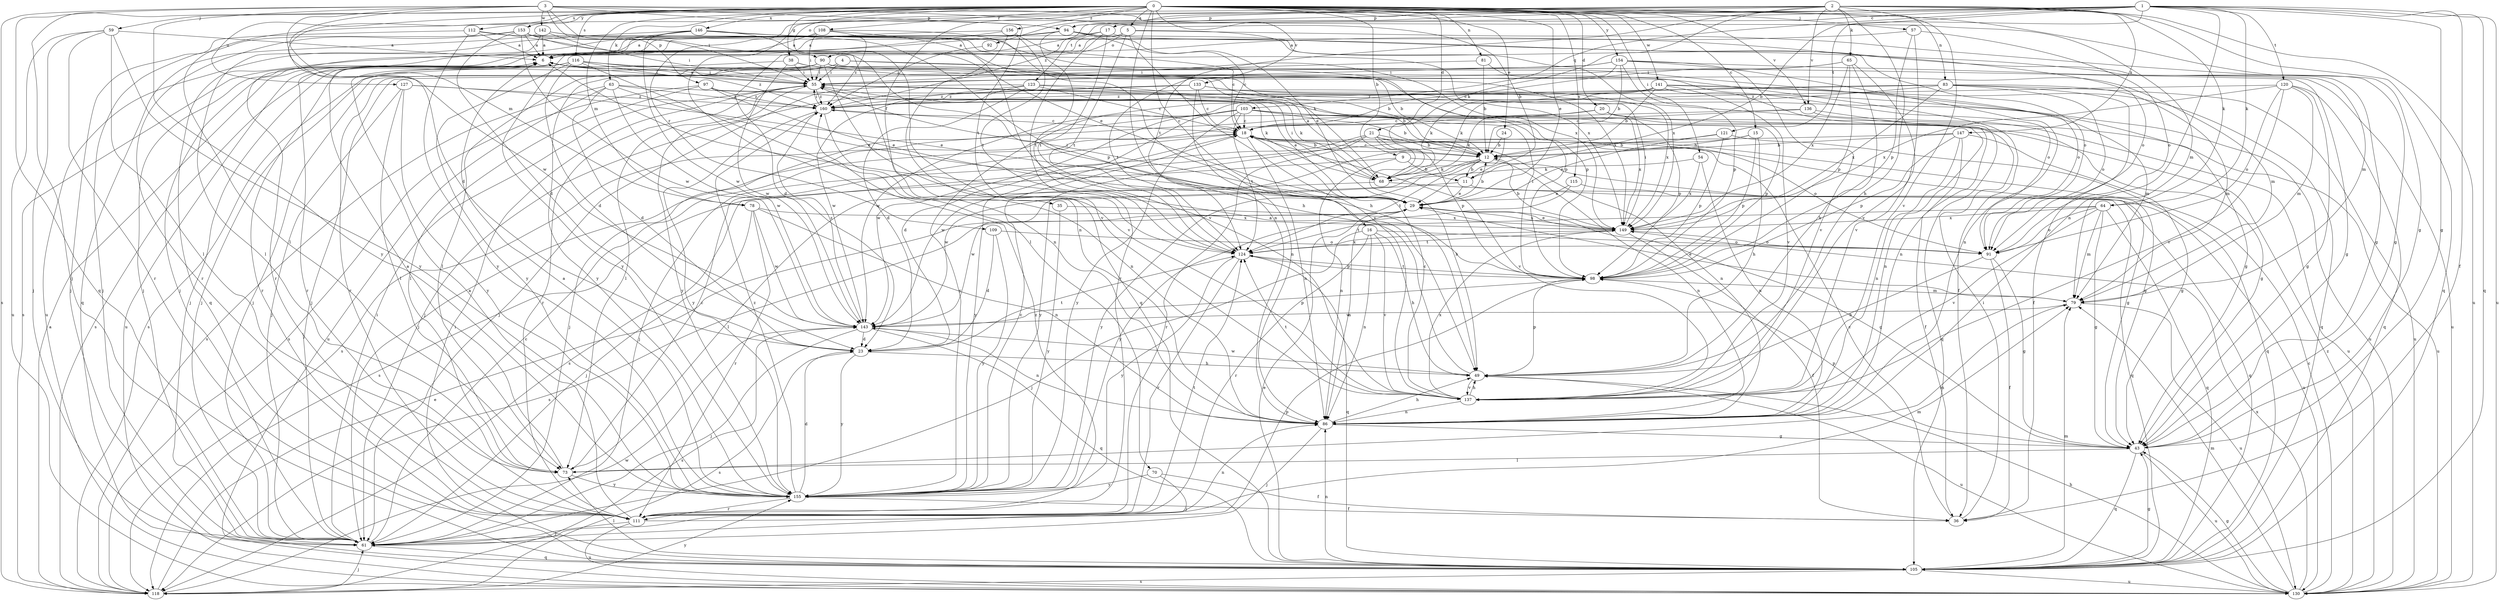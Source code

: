 strict digraph  {
0;
1;
2;
3;
4;
5;
6;
9;
11;
12;
15;
16;
17;
18;
20;
21;
23;
24;
29;
35;
36;
38;
43;
49;
54;
55;
57;
59;
61;
63;
64;
65;
68;
70;
73;
78;
79;
81;
83;
86;
90;
91;
92;
94;
97;
98;
103;
105;
108;
109;
111;
112;
115;
116;
118;
120;
121;
123;
124;
127;
130;
133;
136;
137;
141;
142;
143;
146;
147;
149;
153;
154;
155;
156;
160;
0 -> 5  [label=a];
0 -> 9  [label=b];
0 -> 15  [label=c];
0 -> 16  [label=c];
0 -> 20  [label=d];
0 -> 21  [label=d];
0 -> 23  [label=d];
0 -> 24  [label=e];
0 -> 29  [label=e];
0 -> 35  [label=f];
0 -> 38  [label=g];
0 -> 43  [label=g];
0 -> 54  [label=i];
0 -> 57  [label=j];
0 -> 59  [label=j];
0 -> 63  [label=k];
0 -> 78  [label=m];
0 -> 81  [label=n];
0 -> 83  [label=n];
0 -> 86  [label=n];
0 -> 90  [label=o];
0 -> 108  [label=r];
0 -> 112  [label=s];
0 -> 115  [label=s];
0 -> 116  [label=s];
0 -> 127  [label=u];
0 -> 133  [label=v];
0 -> 136  [label=v];
0 -> 141  [label=w];
0 -> 146  [label=x];
0 -> 153  [label=y];
0 -> 154  [label=y];
0 -> 156  [label=z];
1 -> 11  [label=b];
1 -> 17  [label=c];
1 -> 36  [label=f];
1 -> 43  [label=g];
1 -> 64  [label=k];
1 -> 70  [label=l];
1 -> 73  [label=l];
1 -> 86  [label=n];
1 -> 103  [label=q];
1 -> 105  [label=q];
1 -> 120  [label=t];
1 -> 121  [label=t];
1 -> 123  [label=t];
1 -> 130  [label=u];
1 -> 160  [label=z];
2 -> 49  [label=h];
2 -> 61  [label=j];
2 -> 64  [label=k];
2 -> 65  [label=k];
2 -> 68  [label=k];
2 -> 92  [label=p];
2 -> 94  [label=p];
2 -> 105  [label=q];
2 -> 109  [label=r];
2 -> 124  [label=t];
2 -> 130  [label=u];
2 -> 136  [label=v];
2 -> 137  [label=v];
2 -> 147  [label=x];
3 -> 11  [label=b];
3 -> 55  [label=i];
3 -> 78  [label=m];
3 -> 79  [label=m];
3 -> 94  [label=p];
3 -> 97  [label=p];
3 -> 105  [label=q];
3 -> 118  [label=s];
3 -> 124  [label=t];
3 -> 142  [label=w];
3 -> 143  [label=w];
3 -> 155  [label=y];
4 -> 43  [label=g];
4 -> 55  [label=i];
4 -> 98  [label=p];
4 -> 111  [label=r];
4 -> 155  [label=y];
5 -> 6  [label=a];
5 -> 23  [label=d];
5 -> 43  [label=g];
5 -> 90  [label=o];
5 -> 124  [label=t];
5 -> 137  [label=v];
5 -> 149  [label=x];
6 -> 55  [label=i];
6 -> 98  [label=p];
6 -> 111  [label=r];
6 -> 130  [label=u];
9 -> 11  [label=b];
9 -> 43  [label=g];
9 -> 86  [label=n];
9 -> 118  [label=s];
11 -> 29  [label=e];
11 -> 130  [label=u];
11 -> 143  [label=w];
12 -> 11  [label=b];
12 -> 18  [label=c];
12 -> 68  [label=k];
12 -> 86  [label=n];
12 -> 124  [label=t];
12 -> 143  [label=w];
12 -> 155  [label=y];
15 -> 12  [label=b];
15 -> 49  [label=h];
15 -> 98  [label=p];
15 -> 143  [label=w];
16 -> 49  [label=h];
16 -> 61  [label=j];
16 -> 86  [label=n];
16 -> 91  [label=o];
16 -> 111  [label=r];
16 -> 137  [label=v];
17 -> 6  [label=a];
17 -> 61  [label=j];
17 -> 91  [label=o];
17 -> 111  [label=r];
17 -> 124  [label=t];
18 -> 12  [label=b];
18 -> 43  [label=g];
18 -> 86  [label=n];
18 -> 137  [label=v];
18 -> 155  [label=y];
20 -> 18  [label=c];
20 -> 43  [label=g];
20 -> 68  [label=k];
20 -> 98  [label=p];
20 -> 118  [label=s];
20 -> 149  [label=x];
21 -> 12  [label=b];
21 -> 49  [label=h];
21 -> 61  [label=j];
21 -> 86  [label=n];
21 -> 91  [label=o];
21 -> 98  [label=p];
21 -> 111  [label=r];
21 -> 155  [label=y];
23 -> 49  [label=h];
23 -> 118  [label=s];
23 -> 124  [label=t];
23 -> 155  [label=y];
24 -> 12  [label=b];
24 -> 29  [label=e];
29 -> 12  [label=b];
29 -> 43  [label=g];
29 -> 55  [label=i];
29 -> 86  [label=n];
29 -> 118  [label=s];
29 -> 149  [label=x];
35 -> 149  [label=x];
35 -> 155  [label=y];
36 -> 18  [label=c];
36 -> 55  [label=i];
38 -> 12  [label=b];
38 -> 55  [label=i];
38 -> 61  [label=j];
38 -> 143  [label=w];
38 -> 149  [label=x];
43 -> 73  [label=l];
43 -> 98  [label=p];
43 -> 105  [label=q];
43 -> 130  [label=u];
49 -> 6  [label=a];
49 -> 98  [label=p];
49 -> 130  [label=u];
49 -> 137  [label=v];
49 -> 143  [label=w];
54 -> 68  [label=k];
54 -> 86  [label=n];
54 -> 149  [label=x];
55 -> 6  [label=a];
55 -> 29  [label=e];
55 -> 73  [label=l];
55 -> 111  [label=r];
55 -> 155  [label=y];
55 -> 160  [label=z];
57 -> 6  [label=a];
57 -> 91  [label=o];
57 -> 98  [label=p];
57 -> 137  [label=v];
59 -> 6  [label=a];
59 -> 61  [label=j];
59 -> 73  [label=l];
59 -> 111  [label=r];
59 -> 130  [label=u];
59 -> 155  [label=y];
61 -> 18  [label=c];
61 -> 55  [label=i];
61 -> 98  [label=p];
61 -> 105  [label=q];
63 -> 23  [label=d];
63 -> 29  [label=e];
63 -> 68  [label=k];
63 -> 118  [label=s];
63 -> 130  [label=u];
63 -> 143  [label=w];
63 -> 160  [label=z];
64 -> 43  [label=g];
64 -> 79  [label=m];
64 -> 91  [label=o];
64 -> 105  [label=q];
64 -> 124  [label=t];
64 -> 137  [label=v];
64 -> 149  [label=x];
65 -> 18  [label=c];
65 -> 49  [label=h];
65 -> 55  [label=i];
65 -> 98  [label=p];
65 -> 137  [label=v];
65 -> 149  [label=x];
68 -> 6  [label=a];
68 -> 55  [label=i];
68 -> 73  [label=l];
68 -> 105  [label=q];
70 -> 36  [label=f];
70 -> 61  [label=j];
70 -> 155  [label=y];
73 -> 6  [label=a];
73 -> 18  [label=c];
73 -> 79  [label=m];
73 -> 155  [label=y];
78 -> 61  [label=j];
78 -> 86  [label=n];
78 -> 111  [label=r];
78 -> 143  [label=w];
78 -> 149  [label=x];
79 -> 29  [label=e];
79 -> 130  [label=u];
79 -> 143  [label=w];
81 -> 12  [label=b];
81 -> 36  [label=f];
81 -> 55  [label=i];
83 -> 36  [label=f];
83 -> 68  [label=k];
83 -> 79  [label=m];
83 -> 91  [label=o];
83 -> 130  [label=u];
83 -> 143  [label=w];
83 -> 149  [label=x];
83 -> 160  [label=z];
86 -> 43  [label=g];
86 -> 49  [label=h];
86 -> 61  [label=j];
90 -> 12  [label=b];
90 -> 55  [label=i];
90 -> 61  [label=j];
90 -> 73  [label=l];
90 -> 91  [label=o];
90 -> 118  [label=s];
90 -> 137  [label=v];
91 -> 36  [label=f];
91 -> 43  [label=g];
91 -> 49  [label=h];
92 -> 160  [label=z];
94 -> 6  [label=a];
94 -> 18  [label=c];
94 -> 29  [label=e];
94 -> 61  [label=j];
94 -> 91  [label=o];
94 -> 118  [label=s];
94 -> 124  [label=t];
97 -> 29  [label=e];
97 -> 43  [label=g];
97 -> 73  [label=l];
97 -> 118  [label=s];
97 -> 160  [label=z];
98 -> 55  [label=i];
98 -> 79  [label=m];
98 -> 124  [label=t];
103 -> 12  [label=b];
103 -> 18  [label=c];
103 -> 23  [label=d];
103 -> 61  [label=j];
103 -> 86  [label=n];
103 -> 98  [label=p];
103 -> 124  [label=t];
103 -> 130  [label=u];
103 -> 143  [label=w];
103 -> 155  [label=y];
105 -> 29  [label=e];
105 -> 43  [label=g];
105 -> 55  [label=i];
105 -> 73  [label=l];
105 -> 79  [label=m];
105 -> 86  [label=n];
105 -> 118  [label=s];
105 -> 130  [label=u];
108 -> 6  [label=a];
108 -> 49  [label=h];
108 -> 55  [label=i];
108 -> 105  [label=q];
108 -> 137  [label=v];
108 -> 160  [label=z];
109 -> 23  [label=d];
109 -> 91  [label=o];
109 -> 155  [label=y];
111 -> 6  [label=a];
111 -> 61  [label=j];
111 -> 79  [label=m];
111 -> 86  [label=n];
111 -> 124  [label=t];
111 -> 130  [label=u];
111 -> 160  [label=z];
112 -> 6  [label=a];
112 -> 61  [label=j];
112 -> 68  [label=k];
112 -> 98  [label=p];
112 -> 155  [label=y];
115 -> 29  [label=e];
115 -> 105  [label=q];
115 -> 155  [label=y];
116 -> 23  [label=d];
116 -> 55  [label=i];
116 -> 61  [label=j];
116 -> 79  [label=m];
116 -> 86  [label=n];
116 -> 91  [label=o];
116 -> 111  [label=r];
116 -> 118  [label=s];
116 -> 155  [label=y];
116 -> 160  [label=z];
118 -> 6  [label=a];
118 -> 29  [label=e];
118 -> 61  [label=j];
118 -> 143  [label=w];
118 -> 155  [label=y];
120 -> 43  [label=g];
120 -> 79  [label=m];
120 -> 91  [label=o];
120 -> 105  [label=q];
120 -> 137  [label=v];
120 -> 149  [label=x];
120 -> 160  [label=z];
121 -> 12  [label=b];
121 -> 29  [label=e];
121 -> 98  [label=p];
121 -> 105  [label=q];
123 -> 12  [label=b];
123 -> 18  [label=c];
123 -> 23  [label=d];
123 -> 61  [label=j];
123 -> 68  [label=k];
123 -> 143  [label=w];
123 -> 160  [label=z];
124 -> 98  [label=p];
124 -> 105  [label=q];
124 -> 111  [label=r];
124 -> 149  [label=x];
124 -> 155  [label=y];
127 -> 29  [label=e];
127 -> 61  [label=j];
127 -> 73  [label=l];
127 -> 155  [label=y];
127 -> 160  [label=z];
130 -> 18  [label=c];
130 -> 43  [label=g];
130 -> 49  [label=h];
130 -> 79  [label=m];
130 -> 149  [label=x];
130 -> 160  [label=z];
133 -> 18  [label=c];
133 -> 61  [label=j];
133 -> 86  [label=n];
133 -> 130  [label=u];
133 -> 149  [label=x];
133 -> 160  [label=z];
136 -> 18  [label=c];
136 -> 61  [label=j];
136 -> 105  [label=q];
136 -> 130  [label=u];
137 -> 18  [label=c];
137 -> 49  [label=h];
137 -> 86  [label=n];
137 -> 124  [label=t];
137 -> 149  [label=x];
141 -> 12  [label=b];
141 -> 68  [label=k];
141 -> 79  [label=m];
141 -> 86  [label=n];
141 -> 105  [label=q];
141 -> 137  [label=v];
141 -> 155  [label=y];
141 -> 160  [label=z];
142 -> 6  [label=a];
142 -> 43  [label=g];
142 -> 55  [label=i];
142 -> 73  [label=l];
142 -> 105  [label=q];
142 -> 149  [label=x];
143 -> 23  [label=d];
143 -> 61  [label=j];
143 -> 86  [label=n];
143 -> 98  [label=p];
143 -> 105  [label=q];
143 -> 118  [label=s];
143 -> 160  [label=z];
146 -> 6  [label=a];
146 -> 49  [label=h];
146 -> 79  [label=m];
146 -> 111  [label=r];
146 -> 130  [label=u];
146 -> 137  [label=v];
146 -> 143  [label=w];
147 -> 12  [label=b];
147 -> 36  [label=f];
147 -> 43  [label=g];
147 -> 86  [label=n];
147 -> 98  [label=p];
147 -> 118  [label=s];
149 -> 12  [label=b];
149 -> 29  [label=e];
149 -> 36  [label=f];
149 -> 55  [label=i];
149 -> 91  [label=o];
149 -> 124  [label=t];
153 -> 6  [label=a];
153 -> 23  [label=d];
153 -> 29  [label=e];
153 -> 61  [label=j];
153 -> 86  [label=n];
153 -> 111  [label=r];
153 -> 143  [label=w];
153 -> 149  [label=x];
154 -> 12  [label=b];
154 -> 55  [label=i];
154 -> 61  [label=j];
154 -> 86  [label=n];
154 -> 98  [label=p];
154 -> 124  [label=t];
154 -> 130  [label=u];
154 -> 137  [label=v];
155 -> 6  [label=a];
155 -> 18  [label=c];
155 -> 23  [label=d];
155 -> 36  [label=f];
155 -> 111  [label=r];
155 -> 160  [label=z];
156 -> 6  [label=a];
156 -> 18  [label=c];
156 -> 105  [label=q];
156 -> 124  [label=t];
156 -> 155  [label=y];
160 -> 18  [label=c];
160 -> 55  [label=i];
160 -> 86  [label=n];
160 -> 155  [label=y];
}
